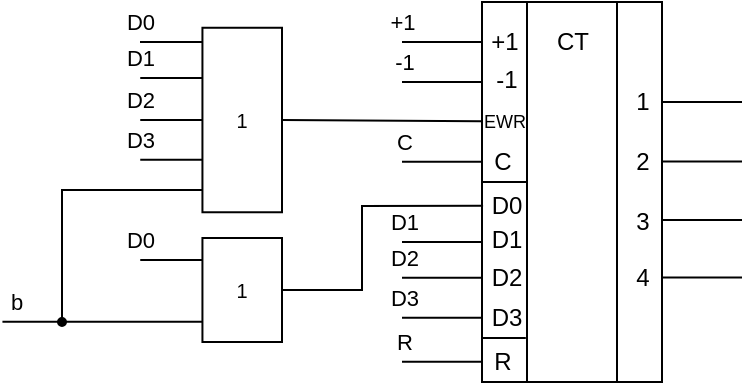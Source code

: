 <mxfile version="17.4.6" type="device"><diagram id="moRk_WwsoJN31TYt0ogj" name="Page-1"><mxGraphModel dx="760" dy="423" grid="1" gridSize="10" guides="1" tooltips="1" connect="1" arrows="1" fold="1" page="1" pageScale="1" pageWidth="827" pageHeight="1169" math="0" shadow="0"><root><mxCell id="0"/><mxCell id="1" parent="0"/><mxCell id="T4hzDX3M9AWtIvefByHh-1" value="" style="rounded=0;whiteSpace=wrap;html=1;fillColor=none;" parent="1" vertex="1"><mxGeometry x="400" y="80" width="90" height="190" as="geometry"/></mxCell><mxCell id="T4hzDX3M9AWtIvefByHh-2" value="" style="endArrow=none;html=1;rounded=0;exitX=0.25;exitY=1;exitDx=0;exitDy=0;entryX=0.25;entryY=0;entryDx=0;entryDy=0;" parent="1" source="T4hzDX3M9AWtIvefByHh-1" target="T4hzDX3M9AWtIvefByHh-1" edge="1"><mxGeometry width="50" height="50" relative="1" as="geometry"><mxPoint x="420" y="200" as="sourcePoint"/><mxPoint x="530" y="140" as="targetPoint"/></mxGeometry></mxCell><mxCell id="T4hzDX3M9AWtIvefByHh-3" value="" style="endArrow=none;html=1;rounded=0;exitX=0.75;exitY=1;exitDx=0;exitDy=0;entryX=0.75;entryY=0;entryDx=0;entryDy=0;" parent="1" source="T4hzDX3M9AWtIvefByHh-1" target="T4hzDX3M9AWtIvefByHh-1" edge="1"><mxGeometry width="50" height="50" relative="1" as="geometry"><mxPoint x="470" y="200" as="sourcePoint"/><mxPoint x="570" y="180" as="targetPoint"/></mxGeometry></mxCell><mxCell id="T4hzDX3M9AWtIvefByHh-4" value="CT" style="text;html=1;align=center;verticalAlign=middle;resizable=0;points=[];autosize=1;strokeColor=none;fillColor=none;" parent="1" vertex="1"><mxGeometry x="430" y="90" width="30" height="20" as="geometry"/></mxCell><mxCell id="T4hzDX3M9AWtIvefByHh-5" value="+1" style="text;html=1;align=center;verticalAlign=middle;resizable=0;points=[];autosize=1;strokeColor=none;fillColor=none;" parent="1" vertex="1"><mxGeometry x="396" y="90" width="30" height="20" as="geometry"/></mxCell><mxCell id="T4hzDX3M9AWtIvefByHh-6" value="+1" style="endArrow=none;html=1;rounded=0;entryX=-0.001;entryY=0.105;entryDx=0;entryDy=0;entryPerimeter=0;" parent="1" target="T4hzDX3M9AWtIvefByHh-1" edge="1"><mxGeometry x="-1" y="10" width="50" height="50" relative="1" as="geometry"><mxPoint x="360" y="100" as="sourcePoint"/><mxPoint x="380" y="100" as="targetPoint"/><mxPoint as="offset"/></mxGeometry></mxCell><mxCell id="T4hzDX3M9AWtIvefByHh-7" value="-1" style="text;html=1;align=center;verticalAlign=middle;resizable=0;points=[];autosize=1;strokeColor=none;fillColor=none;" parent="1" vertex="1"><mxGeometry x="397" y="109" width="30" height="20" as="geometry"/></mxCell><mxCell id="T4hzDX3M9AWtIvefByHh-8" value="-1" style="endArrow=none;html=1;rounded=0;entryX=0;entryY=0.125;entryDx=0;entryDy=0;entryPerimeter=0;" parent="1" edge="1"><mxGeometry x="-0.95" y="10" width="50" height="50" relative="1" as="geometry"><mxPoint x="360" y="120" as="sourcePoint"/><mxPoint x="400" y="120" as="targetPoint"/><mxPoint as="offset"/></mxGeometry></mxCell><mxCell id="T4hzDX3M9AWtIvefByHh-9" value="&lt;font style=&quot;font-size: 9px&quot;&gt;EWR&lt;/font&gt;" style="text;html=1;align=center;verticalAlign=middle;resizable=0;points=[];autosize=1;strokeColor=none;fillColor=none;" parent="1" vertex="1"><mxGeometry x="391" y="129" width="40" height="20" as="geometry"/></mxCell><mxCell id="T4hzDX3M9AWtIvefByHh-10" value="C" style="text;html=1;align=center;verticalAlign=middle;resizable=0;points=[];autosize=1;strokeColor=none;fillColor=none;" parent="1" vertex="1"><mxGeometry x="400" y="150" width="20" height="20" as="geometry"/></mxCell><mxCell id="T4hzDX3M9AWtIvefByHh-11" value="C" style="endArrow=none;html=1;rounded=0;entryX=0;entryY=0.125;entryDx=0;entryDy=0;entryPerimeter=0;" parent="1" edge="1"><mxGeometry x="-0.95" y="10" width="50" height="50" relative="1" as="geometry"><mxPoint x="360" y="159.86" as="sourcePoint"/><mxPoint x="400" y="159.86" as="targetPoint"/><mxPoint as="offset"/></mxGeometry></mxCell><mxCell id="T4hzDX3M9AWtIvefByHh-12" value="" style="endArrow=none;html=1;rounded=0;exitX=0.001;exitY=0.575;exitDx=0;exitDy=0;exitPerimeter=0;" parent="1" edge="1"><mxGeometry width="50" height="50" relative="1" as="geometry"><mxPoint x="400.09" y="170" as="sourcePoint"/><mxPoint x="422" y="170" as="targetPoint"/></mxGeometry></mxCell><mxCell id="T4hzDX3M9AWtIvefByHh-13" value="D0" style="text;html=1;align=center;verticalAlign=middle;resizable=0;points=[];autosize=1;strokeColor=none;fillColor=none;" parent="1" vertex="1"><mxGeometry x="397" y="171.5" width="30" height="20" as="geometry"/></mxCell><mxCell id="T4hzDX3M9AWtIvefByHh-14" value="D2" style="text;html=1;align=center;verticalAlign=middle;resizable=0;points=[];autosize=1;strokeColor=none;fillColor=none;" parent="1" vertex="1"><mxGeometry x="397" y="208" width="30" height="20" as="geometry"/></mxCell><mxCell id="T4hzDX3M9AWtIvefByHh-15" value="D3" style="text;html=1;align=center;verticalAlign=middle;resizable=0;points=[];autosize=1;strokeColor=none;fillColor=none;" parent="1" vertex="1"><mxGeometry x="397" y="228" width="30" height="20" as="geometry"/></mxCell><mxCell id="T4hzDX3M9AWtIvefByHh-16" value="D1" style="text;html=1;align=center;verticalAlign=middle;resizable=0;points=[];autosize=1;strokeColor=none;fillColor=none;" parent="1" vertex="1"><mxGeometry x="397" y="189" width="30" height="20" as="geometry"/></mxCell><mxCell id="T4hzDX3M9AWtIvefByHh-17" value="" style="endArrow=none;html=1;rounded=0;exitX=0.001;exitY=0.575;exitDx=0;exitDy=0;exitPerimeter=0;" parent="1" edge="1"><mxGeometry width="50" height="50" relative="1" as="geometry"><mxPoint x="400" y="248" as="sourcePoint"/><mxPoint x="421.91" y="248" as="targetPoint"/></mxGeometry></mxCell><mxCell id="T4hzDX3M9AWtIvefByHh-18" value="R" style="text;html=1;align=center;verticalAlign=middle;resizable=0;points=[];autosize=1;strokeColor=none;fillColor=none;" parent="1" vertex="1"><mxGeometry x="400" y="250" width="20" height="20" as="geometry"/></mxCell><mxCell id="T4hzDX3M9AWtIvefByHh-19" value="1" style="text;html=1;align=center;verticalAlign=middle;resizable=0;points=[];autosize=1;strokeColor=none;fillColor=none;" parent="1" vertex="1"><mxGeometry x="470" y="120" width="20" height="20" as="geometry"/></mxCell><mxCell id="T4hzDX3M9AWtIvefByHh-20" value="2" style="text;html=1;align=center;verticalAlign=middle;resizable=0;points=[];autosize=1;strokeColor=none;fillColor=none;" parent="1" vertex="1"><mxGeometry x="470" y="150" width="20" height="20" as="geometry"/></mxCell><mxCell id="T4hzDX3M9AWtIvefByHh-21" value="3" style="text;html=1;align=center;verticalAlign=middle;resizable=0;points=[];autosize=1;strokeColor=none;fillColor=none;" parent="1" vertex="1"><mxGeometry x="470" y="180" width="20" height="20" as="geometry"/></mxCell><mxCell id="T4hzDX3M9AWtIvefByHh-22" value="4" style="text;html=1;align=center;verticalAlign=middle;resizable=0;points=[];autosize=1;strokeColor=none;fillColor=none;" parent="1" vertex="1"><mxGeometry x="470" y="208" width="20" height="20" as="geometry"/></mxCell><mxCell id="T4hzDX3M9AWtIvefByHh-23" value="" style="endArrow=none;html=1;rounded=0;entryX=0;entryY=0.125;entryDx=0;entryDy=0;entryPerimeter=0;" parent="1" edge="1"><mxGeometry x="-0.95" y="10" width="50" height="50" relative="1" as="geometry"><mxPoint x="490" y="130" as="sourcePoint"/><mxPoint x="530" y="130" as="targetPoint"/><mxPoint as="offset"/></mxGeometry></mxCell><mxCell id="T4hzDX3M9AWtIvefByHh-24" value="" style="endArrow=none;html=1;rounded=0;entryX=0;entryY=0.125;entryDx=0;entryDy=0;entryPerimeter=0;" parent="1" edge="1"><mxGeometry x="-0.95" y="10" width="50" height="50" relative="1" as="geometry"><mxPoint x="490" y="159.81" as="sourcePoint"/><mxPoint x="530" y="159.81" as="targetPoint"/><mxPoint as="offset"/></mxGeometry></mxCell><mxCell id="T4hzDX3M9AWtIvefByHh-25" value="" style="endArrow=none;html=1;rounded=0;entryX=0;entryY=0.125;entryDx=0;entryDy=0;entryPerimeter=0;" parent="1" edge="1"><mxGeometry x="-0.95" y="10" width="50" height="50" relative="1" as="geometry"><mxPoint x="490" y="189" as="sourcePoint"/><mxPoint x="530" y="189" as="targetPoint"/><mxPoint as="offset"/></mxGeometry></mxCell><mxCell id="T4hzDX3M9AWtIvefByHh-26" value="" style="endArrow=none;html=1;rounded=0;entryX=0;entryY=0.125;entryDx=0;entryDy=0;entryPerimeter=0;" parent="1" edge="1"><mxGeometry x="-0.95" y="10" width="50" height="50" relative="1" as="geometry"><mxPoint x="490" y="217.81" as="sourcePoint"/><mxPoint x="530" y="217.81" as="targetPoint"/><mxPoint as="offset"/></mxGeometry></mxCell><mxCell id="T4hzDX3M9AWtIvefByHh-27" value="&lt;font style=&quot;font-size: 10px&quot;&gt;1&lt;/font&gt;" style="rounded=0;whiteSpace=wrap;html=1;fontSize=10;" parent="1" vertex="1"><mxGeometry x="260.22" y="198" width="39.78" height="52" as="geometry"/></mxCell><mxCell id="T4hzDX3M9AWtIvefByHh-28" value="" style="endArrow=none;html=1;rounded=0;exitX=1;exitY=0.5;exitDx=0;exitDy=0;entryX=0.006;entryY=0.536;entryDx=0;entryDy=0;entryPerimeter=0;" parent="1" source="T4hzDX3M9AWtIvefByHh-27" target="T4hzDX3M9AWtIvefByHh-1" edge="1"><mxGeometry width="50" height="50" relative="1" as="geometry"><mxPoint x="230" y="130" as="sourcePoint"/><mxPoint x="380" y="180" as="targetPoint"/><Array as="points"><mxPoint x="340" y="224"/><mxPoint x="340" y="182"/></Array></mxGeometry></mxCell><mxCell id="T4hzDX3M9AWtIvefByHh-32" value="&lt;font style=&quot;font-size: 10px&quot;&gt;1&lt;/font&gt;" style="rounded=0;whiteSpace=wrap;html=1;fontSize=10;" parent="1" vertex="1"><mxGeometry x="260.22" y="92.88" width="39.78" height="92.25" as="geometry"/></mxCell><mxCell id="T4hzDX3M9AWtIvefByHh-33" value="D0" style="endArrow=none;html=1;rounded=0;entryX=0.022;entryY=0.255;entryDx=0;entryDy=0;entryPerimeter=0;" parent="1" edge="1"><mxGeometry x="-1" y="10" width="50" height="50" relative="1" as="geometry"><mxPoint x="229" y="100" as="sourcePoint"/><mxPoint x="260.095" y="100.005" as="targetPoint"/><mxPoint as="offset"/></mxGeometry></mxCell><mxCell id="T4hzDX3M9AWtIvefByHh-34" value="D1" style="endArrow=none;html=1;rounded=0;entryX=0.022;entryY=0.255;entryDx=0;entryDy=0;entryPerimeter=0;" parent="1" edge="1"><mxGeometry x="-1" y="10" width="50" height="50" relative="1" as="geometry"><mxPoint x="229.12" y="117.96" as="sourcePoint"/><mxPoint x="260.215" y="117.965" as="targetPoint"/><mxPoint as="offset"/></mxGeometry></mxCell><mxCell id="T4hzDX3M9AWtIvefByHh-35" value="" style="endArrow=none;html=1;rounded=0;exitX=1;exitY=0.5;exitDx=0;exitDy=0;entryX=-0.005;entryY=0.314;entryDx=0;entryDy=0;entryPerimeter=0;" parent="1" source="T4hzDX3M9AWtIvefByHh-32" target="T4hzDX3M9AWtIvefByHh-1" edge="1"><mxGeometry width="50" height="50" relative="1" as="geometry"><mxPoint x="320" y="170" as="sourcePoint"/><mxPoint x="380" y="140" as="targetPoint"/></mxGeometry></mxCell><mxCell id="T4hzDX3M9AWtIvefByHh-36" value="b" style="endArrow=none;html=1;rounded=0;" parent="1" edge="1"><mxGeometry x="0.86" y="-10" width="50" height="50" relative="1" as="geometry"><mxPoint x="260.22" y="239.86" as="sourcePoint"/><mxPoint x="160.22" y="239.86" as="targetPoint"/><mxPoint as="offset"/></mxGeometry></mxCell><mxCell id="T4hzDX3M9AWtIvefByHh-37" value="" style="endArrow=none;html=1;rounded=0;startArrow=oval;startFill=1;startSize=4;" parent="1" edge="1"><mxGeometry width="50" height="50" relative="1" as="geometry"><mxPoint x="190" y="240" as="sourcePoint"/><mxPoint x="260" y="174" as="targetPoint"/><Array as="points"><mxPoint x="190" y="174"/></Array></mxGeometry></mxCell><mxCell id="T4hzDX3M9AWtIvefByHh-38" value="D1" style="endArrow=none;html=1;rounded=0;entryX=0;entryY=0.125;entryDx=0;entryDy=0;entryPerimeter=0;" parent="1" edge="1"><mxGeometry x="-0.95" y="10" width="50" height="50" relative="1" as="geometry"><mxPoint x="360" y="200" as="sourcePoint"/><mxPoint x="400" y="200" as="targetPoint"/><mxPoint as="offset"/></mxGeometry></mxCell><mxCell id="T4hzDX3M9AWtIvefByHh-39" value="D2" style="endArrow=none;html=1;rounded=0;entryX=0;entryY=0.125;entryDx=0;entryDy=0;entryPerimeter=0;" parent="1" edge="1"><mxGeometry x="-0.95" y="10" width="50" height="50" relative="1" as="geometry"><mxPoint x="360" y="217.93" as="sourcePoint"/><mxPoint x="400" y="217.93" as="targetPoint"/><mxPoint as="offset"/></mxGeometry></mxCell><mxCell id="T4hzDX3M9AWtIvefByHh-40" value="D3" style="endArrow=none;html=1;rounded=0;entryX=0;entryY=0.125;entryDx=0;entryDy=0;entryPerimeter=0;" parent="1" edge="1"><mxGeometry x="-0.95" y="10" width="50" height="50" relative="1" as="geometry"><mxPoint x="360" y="237.93" as="sourcePoint"/><mxPoint x="400" y="237.93" as="targetPoint"/><mxPoint as="offset"/></mxGeometry></mxCell><mxCell id="T4hzDX3M9AWtIvefByHh-41" value="R" style="endArrow=none;html=1;rounded=0;entryX=0;entryY=0.125;entryDx=0;entryDy=0;entryPerimeter=0;" parent="1" edge="1"><mxGeometry x="-0.95" y="10" width="50" height="50" relative="1" as="geometry"><mxPoint x="360" y="259.93" as="sourcePoint"/><mxPoint x="400" y="259.93" as="targetPoint"/><mxPoint as="offset"/></mxGeometry></mxCell><mxCell id="T4hzDX3M9AWtIvefByHh-42" value="D2" style="endArrow=none;html=1;rounded=0;entryX=0.022;entryY=0.255;entryDx=0;entryDy=0;entryPerimeter=0;" parent="1" edge="1"><mxGeometry x="-1" y="10" width="50" height="50" relative="1" as="geometry"><mxPoint x="229.12" y="139.0" as="sourcePoint"/><mxPoint x="260.215" y="139.005" as="targetPoint"/><mxPoint as="offset"/></mxGeometry></mxCell><mxCell id="T4hzDX3M9AWtIvefByHh-43" value="D3" style="endArrow=none;html=1;rounded=0;entryX=0.022;entryY=0.255;entryDx=0;entryDy=0;entryPerimeter=0;" parent="1" edge="1"><mxGeometry x="-1" y="10" width="50" height="50" relative="1" as="geometry"><mxPoint x="229.12" y="158.88" as="sourcePoint"/><mxPoint x="260.215" y="158.885" as="targetPoint"/><mxPoint as="offset"/></mxGeometry></mxCell><mxCell id="0FtUB7beBoNPAS8nJpct-1" value="D0" style="endArrow=none;html=1;rounded=0;entryX=0.022;entryY=0.255;entryDx=0;entryDy=0;entryPerimeter=0;" parent="1" edge="1"><mxGeometry x="-1" y="10" width="50" height="50" relative="1" as="geometry"><mxPoint x="229.12" y="209" as="sourcePoint"/><mxPoint x="260.215" y="209.005" as="targetPoint"/><mxPoint as="offset"/></mxGeometry></mxCell></root></mxGraphModel></diagram></mxfile>